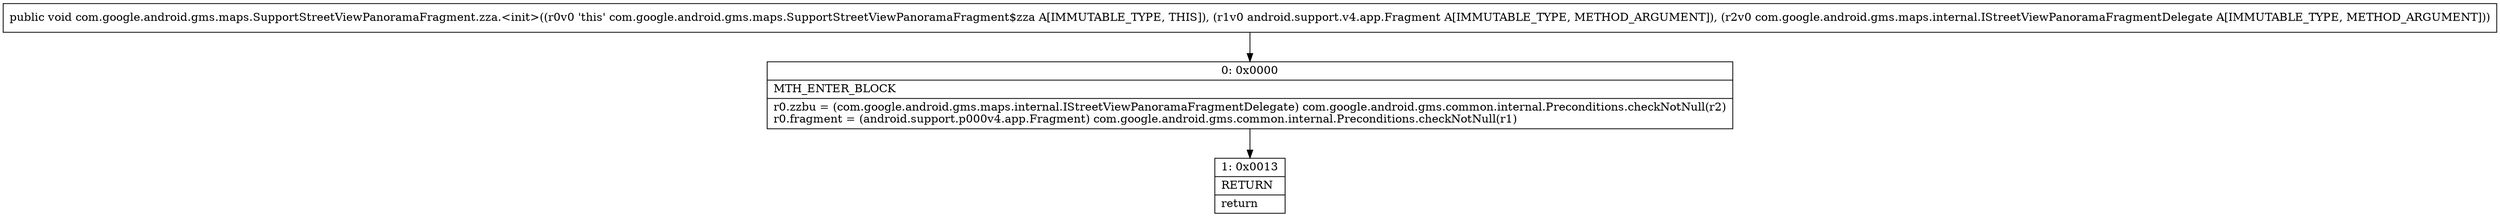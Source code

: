 digraph "CFG forcom.google.android.gms.maps.SupportStreetViewPanoramaFragment.zza.\<init\>(Landroid\/support\/v4\/app\/Fragment;Lcom\/google\/android\/gms\/maps\/internal\/IStreetViewPanoramaFragmentDelegate;)V" {
Node_0 [shape=record,label="{0\:\ 0x0000|MTH_ENTER_BLOCK\l|r0.zzbu = (com.google.android.gms.maps.internal.IStreetViewPanoramaFragmentDelegate) com.google.android.gms.common.internal.Preconditions.checkNotNull(r2)\lr0.fragment = (android.support.p000v4.app.Fragment) com.google.android.gms.common.internal.Preconditions.checkNotNull(r1)\l}"];
Node_1 [shape=record,label="{1\:\ 0x0013|RETURN\l|return\l}"];
MethodNode[shape=record,label="{public void com.google.android.gms.maps.SupportStreetViewPanoramaFragment.zza.\<init\>((r0v0 'this' com.google.android.gms.maps.SupportStreetViewPanoramaFragment$zza A[IMMUTABLE_TYPE, THIS]), (r1v0 android.support.v4.app.Fragment A[IMMUTABLE_TYPE, METHOD_ARGUMENT]), (r2v0 com.google.android.gms.maps.internal.IStreetViewPanoramaFragmentDelegate A[IMMUTABLE_TYPE, METHOD_ARGUMENT])) }"];
MethodNode -> Node_0;
Node_0 -> Node_1;
}

